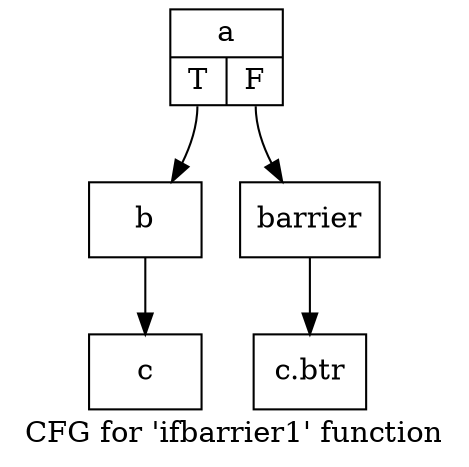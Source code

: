 digraph "CFG for 'ifbarrier1' function" {
	label="CFG for 'ifbarrier1' function";

	Node0x19e7270 [shape=record,label="{a|{<s0>T|<s1>F}}"];
	Node0x19e7270:s0 -> Node0x19e72d0;
	Node0x19e7270:s1 -> Node0x19e7330;
	Node0x19e72d0 [shape=record,label="{b}"];
	Node0x19e72d0 -> Node0x19e7390;
	Node0x19e7330 [shape=record,label="{barrier}"];
	Node0x19e7330 -> Node0x19e73f0;
	Node0x19e7390 [shape=record,label="{c}"];
	Node0x19e73f0 [shape=record,label="{c.btr}"];
}
